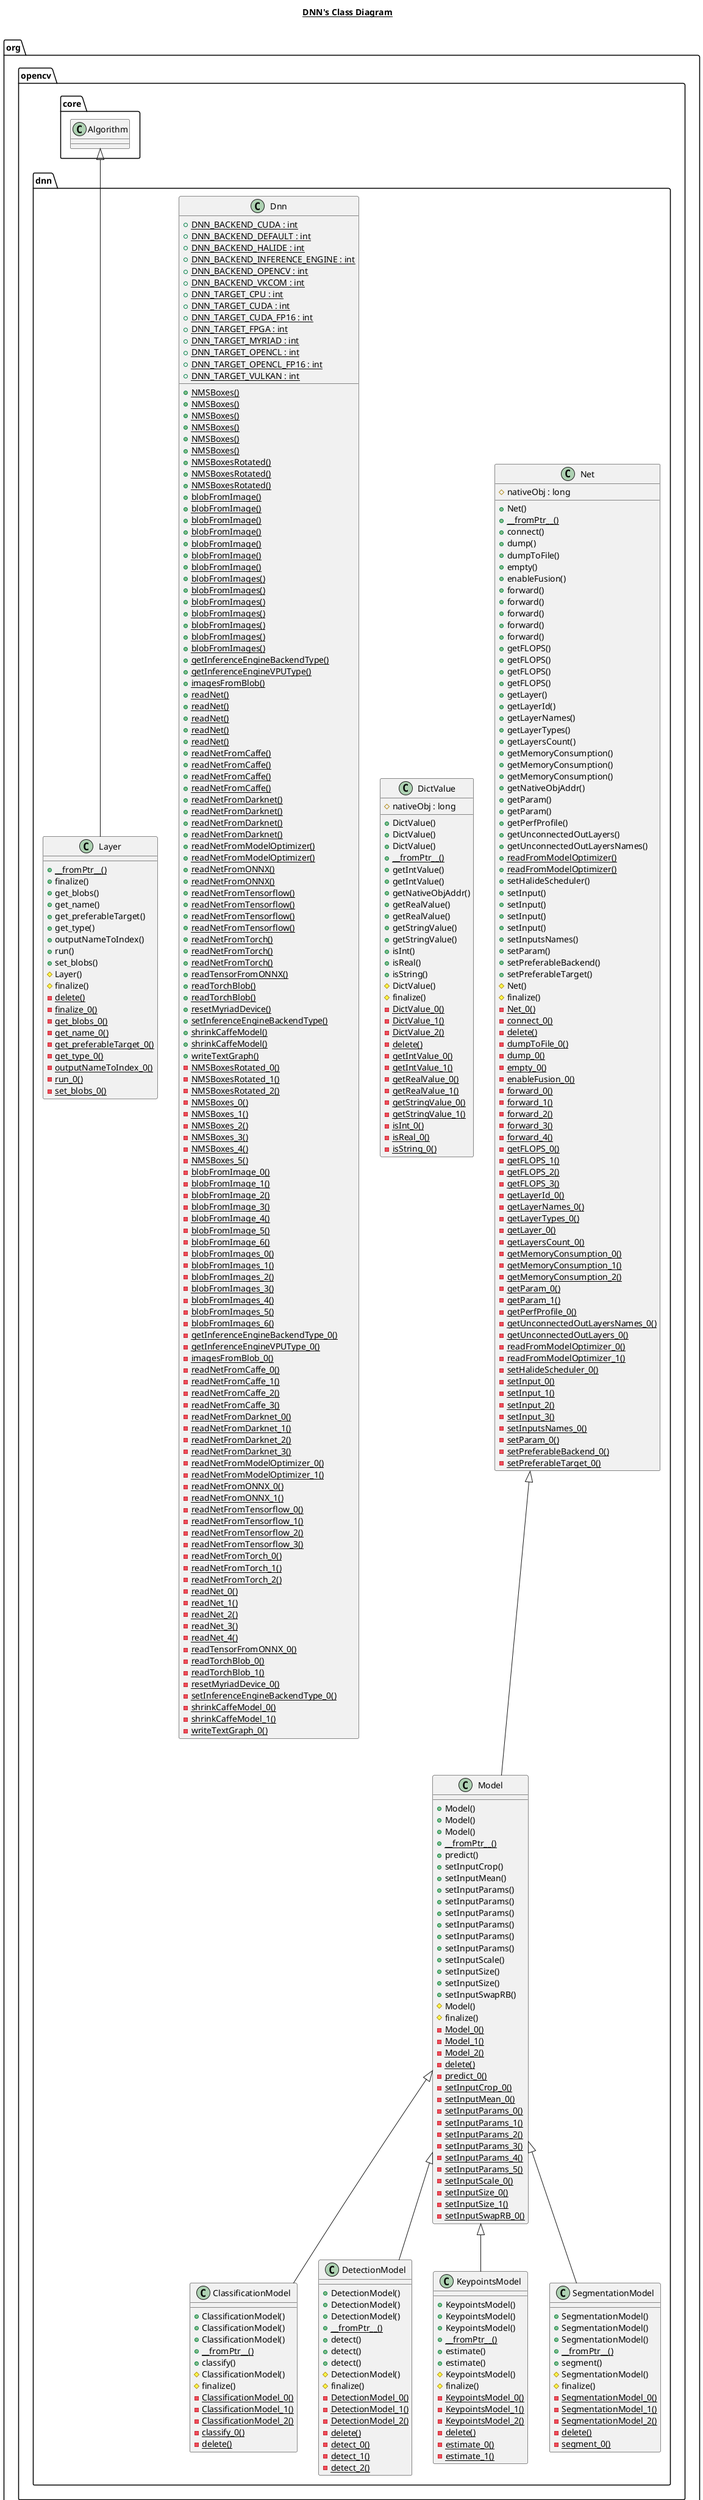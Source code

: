 @startuml

title __DNN's Class Diagram__\n

  namespace org.opencv {
    namespace dnn {
      class org.opencv.dnn.ClassificationModel {
          + ClassificationModel()
          + ClassificationModel()
          + ClassificationModel()
          {static} + __fromPtr__()
          + classify()
          # ClassificationModel()
          # finalize()
          {static} - ClassificationModel_0()
          {static} - ClassificationModel_1()
          {static} - ClassificationModel_2()
          {static} - classify_0()
          {static} - delete()
      }
    }
  }
  

  namespace org.opencv {
    namespace dnn {
      class org.opencv.dnn.DetectionModel {
          + DetectionModel()
          + DetectionModel()
          + DetectionModel()
          {static} + __fromPtr__()
          + detect()
          + detect()
          + detect()
          # DetectionModel()
          # finalize()
          {static} - DetectionModel_0()
          {static} - DetectionModel_1()
          {static} - DetectionModel_2()
          {static} - delete()
          {static} - detect_0()
          {static} - detect_1()
          {static} - detect_2()
      }
    }
  }
  

  namespace org.opencv {
    namespace dnn {
      class org.opencv.dnn.DictValue {
          # nativeObj : long
          + DictValue()
          + DictValue()
          + DictValue()
          {static} + __fromPtr__()
          + getIntValue()
          + getIntValue()
          + getNativeObjAddr()
          + getRealValue()
          + getRealValue()
          + getStringValue()
          + getStringValue()
          + isInt()
          + isReal()
          + isString()
          # DictValue()
          # finalize()
          {static} - DictValue_0()
          {static} - DictValue_1()
          {static} - DictValue_2()
          {static} - delete()
          {static} - getIntValue_0()
          {static} - getIntValue_1()
          {static} - getRealValue_0()
          {static} - getRealValue_1()
          {static} - getStringValue_0()
          {static} - getStringValue_1()
          {static} - isInt_0()
          {static} - isReal_0()
          {static} - isString_0()
      }
    }
  }
  

  namespace org.opencv {
    namespace dnn {
      class org.opencv.dnn.Dnn {
          {static} + DNN_BACKEND_CUDA : int
          {static} + DNN_BACKEND_DEFAULT : int
          {static} + DNN_BACKEND_HALIDE : int
          {static} + DNN_BACKEND_INFERENCE_ENGINE : int
          {static} + DNN_BACKEND_OPENCV : int
          {static} + DNN_BACKEND_VKCOM : int
          {static} + DNN_TARGET_CPU : int
          {static} + DNN_TARGET_CUDA : int
          {static} + DNN_TARGET_CUDA_FP16 : int
          {static} + DNN_TARGET_FPGA : int
          {static} + DNN_TARGET_MYRIAD : int
          {static} + DNN_TARGET_OPENCL : int
          {static} + DNN_TARGET_OPENCL_FP16 : int
          {static} + DNN_TARGET_VULKAN : int
          {static} + NMSBoxes()
          {static} + NMSBoxes()
          {static} + NMSBoxes()
          {static} + NMSBoxes()
          {static} + NMSBoxes()
          {static} + NMSBoxes()
          {static} + NMSBoxesRotated()
          {static} + NMSBoxesRotated()
          {static} + NMSBoxesRotated()
          {static} + blobFromImage()
          {static} + blobFromImage()
          {static} + blobFromImage()
          {static} + blobFromImage()
          {static} + blobFromImage()
          {static} + blobFromImage()
          {static} + blobFromImage()
          {static} + blobFromImages()
          {static} + blobFromImages()
          {static} + blobFromImages()
          {static} + blobFromImages()
          {static} + blobFromImages()
          {static} + blobFromImages()
          {static} + blobFromImages()
          {static} + getInferenceEngineBackendType()
          {static} + getInferenceEngineVPUType()
          {static} + imagesFromBlob()
          {static} + readNet()
          {static} + readNet()
          {static} + readNet()
          {static} + readNet()
          {static} + readNet()
          {static} + readNetFromCaffe()
          {static} + readNetFromCaffe()
          {static} + readNetFromCaffe()
          {static} + readNetFromCaffe()
          {static} + readNetFromDarknet()
          {static} + readNetFromDarknet()
          {static} + readNetFromDarknet()
          {static} + readNetFromDarknet()
          {static} + readNetFromModelOptimizer()
          {static} + readNetFromModelOptimizer()
          {static} + readNetFromONNX()
          {static} + readNetFromONNX()
          {static} + readNetFromTensorflow()
          {static} + readNetFromTensorflow()
          {static} + readNetFromTensorflow()
          {static} + readNetFromTensorflow()
          {static} + readNetFromTorch()
          {static} + readNetFromTorch()
          {static} + readNetFromTorch()
          {static} + readTensorFromONNX()
          {static} + readTorchBlob()
          {static} + readTorchBlob()
          {static} + resetMyriadDevice()
          {static} + setInferenceEngineBackendType()
          {static} + shrinkCaffeModel()
          {static} + shrinkCaffeModel()
          {static} + writeTextGraph()
          {static} - NMSBoxesRotated_0()
          {static} - NMSBoxesRotated_1()
          {static} - NMSBoxesRotated_2()
          {static} - NMSBoxes_0()
          {static} - NMSBoxes_1()
          {static} - NMSBoxes_2()
          {static} - NMSBoxes_3()
          {static} - NMSBoxes_4()
          {static} - NMSBoxes_5()
          {static} - blobFromImage_0()
          {static} - blobFromImage_1()
          {static} - blobFromImage_2()
          {static} - blobFromImage_3()
          {static} - blobFromImage_4()
          {static} - blobFromImage_5()
          {static} - blobFromImage_6()
          {static} - blobFromImages_0()
          {static} - blobFromImages_1()
          {static} - blobFromImages_2()
          {static} - blobFromImages_3()
          {static} - blobFromImages_4()
          {static} - blobFromImages_5()
          {static} - blobFromImages_6()
          {static} - getInferenceEngineBackendType_0()
          {static} - getInferenceEngineVPUType_0()
          {static} - imagesFromBlob_0()
          {static} - readNetFromCaffe_0()
          {static} - readNetFromCaffe_1()
          {static} - readNetFromCaffe_2()
          {static} - readNetFromCaffe_3()
          {static} - readNetFromDarknet_0()
          {static} - readNetFromDarknet_1()
          {static} - readNetFromDarknet_2()
          {static} - readNetFromDarknet_3()
          {static} - readNetFromModelOptimizer_0()
          {static} - readNetFromModelOptimizer_1()
          {static} - readNetFromONNX_0()
          {static} - readNetFromONNX_1()
          {static} - readNetFromTensorflow_0()
          {static} - readNetFromTensorflow_1()
          {static} - readNetFromTensorflow_2()
          {static} - readNetFromTensorflow_3()
          {static} - readNetFromTorch_0()
          {static} - readNetFromTorch_1()
          {static} - readNetFromTorch_2()
          {static} - readNet_0()
          {static} - readNet_1()
          {static} - readNet_2()
          {static} - readNet_3()
          {static} - readNet_4()
          {static} - readTensorFromONNX_0()
          {static} - readTorchBlob_0()
          {static} - readTorchBlob_1()
          {static} - resetMyriadDevice_0()
          {static} - setInferenceEngineBackendType_0()
          {static} - shrinkCaffeModel_0()
          {static} - shrinkCaffeModel_1()
          {static} - writeTextGraph_0()
      }
    }
  }
  

  namespace org.opencv {
    namespace dnn {
      class org.opencv.dnn.KeypointsModel {
          + KeypointsModel()
          + KeypointsModel()
          + KeypointsModel()
          {static} + __fromPtr__()
          + estimate()
          + estimate()
          # KeypointsModel()
          # finalize()
          {static} - KeypointsModel_0()
          {static} - KeypointsModel_1()
          {static} - KeypointsModel_2()
          {static} - delete()
          {static} - estimate_0()
          {static} - estimate_1()
      }
    }
  }
  

  namespace org.opencv {
    namespace dnn {
      class org.opencv.dnn.Layer {
          {static} + __fromPtr__()
          + finalize()
          + get_blobs()
          + get_name()
          + get_preferableTarget()
          + get_type()
          + outputNameToIndex()
          + run()
          + set_blobs()
          # Layer()
          # finalize()
          {static} - delete()
          {static} - finalize_0()
          {static} - get_blobs_0()
          {static} - get_name_0()
          {static} - get_preferableTarget_0()
          {static} - get_type_0()
          {static} - outputNameToIndex_0()
          {static} - run_0()
          {static} - set_blobs_0()
      }
    }
  }
  

  namespace org.opencv {
    namespace dnn {
      class org.opencv.dnn.Model {
          + Model()
          + Model()
          + Model()
          {static} + __fromPtr__()
          + predict()
          + setInputCrop()
          + setInputMean()
          + setInputParams()
          + setInputParams()
          + setInputParams()
          + setInputParams()
          + setInputParams()
          + setInputParams()
          + setInputScale()
          + setInputSize()
          + setInputSize()
          + setInputSwapRB()
          # Model()
          # finalize()
          {static} - Model_0()
          {static} - Model_1()
          {static} - Model_2()
          {static} - delete()
          {static} - predict_0()
          {static} - setInputCrop_0()
          {static} - setInputMean_0()
          {static} - setInputParams_0()
          {static} - setInputParams_1()
          {static} - setInputParams_2()
          {static} - setInputParams_3()
          {static} - setInputParams_4()
          {static} - setInputParams_5()
          {static} - setInputScale_0()
          {static} - setInputSize_0()
          {static} - setInputSize_1()
          {static} - setInputSwapRB_0()
      }
    }
  }
  

  namespace org.opencv {
    namespace dnn {
      class org.opencv.dnn.Net {
          # nativeObj : long
          + Net()
          {static} + __fromPtr__()
          + connect()
          + dump()
          + dumpToFile()
          + empty()
          + enableFusion()
          + forward()
          + forward()
          + forward()
          + forward()
          + forward()
          + getFLOPS()
          + getFLOPS()
          + getFLOPS()
          + getFLOPS()
          + getLayer()
          + getLayerId()
          + getLayerNames()
          + getLayerTypes()
          + getLayersCount()
          + getMemoryConsumption()
          + getMemoryConsumption()
          + getMemoryConsumption()
          + getNativeObjAddr()
          + getParam()
          + getParam()
          + getPerfProfile()
          + getUnconnectedOutLayers()
          + getUnconnectedOutLayersNames()
          {static} + readFromModelOptimizer()
          {static} + readFromModelOptimizer()
          + setHalideScheduler()
          + setInput()
          + setInput()
          + setInput()
          + setInput()
          + setInputsNames()
          + setParam()
          + setPreferableBackend()
          + setPreferableTarget()
          # Net()
          # finalize()
          {static} - Net_0()
          {static} - connect_0()
          {static} - delete()
          {static} - dumpToFile_0()
          {static} - dump_0()
          {static} - empty_0()
          {static} - enableFusion_0()
          {static} - forward_0()
          {static} - forward_1()
          {static} - forward_2()
          {static} - forward_3()
          {static} - forward_4()
          {static} - getFLOPS_0()
          {static} - getFLOPS_1()
          {static} - getFLOPS_2()
          {static} - getFLOPS_3()
          {static} - getLayerId_0()
          {static} - getLayerNames_0()
          {static} - getLayerTypes_0()
          {static} - getLayer_0()
          {static} - getLayersCount_0()
          {static} - getMemoryConsumption_0()
          {static} - getMemoryConsumption_1()
          {static} - getMemoryConsumption_2()
          {static} - getParam_0()
          {static} - getParam_1()
          {static} - getPerfProfile_0()
          {static} - getUnconnectedOutLayersNames_0()
          {static} - getUnconnectedOutLayers_0()
          {static} - readFromModelOptimizer_0()
          {static} - readFromModelOptimizer_1()
          {static} - setHalideScheduler_0()
          {static} - setInput_0()
          {static} - setInput_1()
          {static} - setInput_2()
          {static} - setInput_3()
          {static} - setInputsNames_0()
          {static} - setParam_0()
          {static} - setPreferableBackend_0()
          {static} - setPreferableTarget_0()
      }
    }
  }
  

  namespace org.opencv {
    namespace dnn {
      class org.opencv.dnn.SegmentationModel {
          + SegmentationModel()
          + SegmentationModel()
          + SegmentationModel()
          {static} + __fromPtr__()
          + segment()
          # SegmentationModel()
          # finalize()
          {static} - SegmentationModel_0()
          {static} - SegmentationModel_1()
          {static} - SegmentationModel_2()
          {static} - delete()
          {static} - segment_0()
      }
    }
  }
  

  org.opencv.dnn.ClassificationModel -up-|> org.opencv.dnn.Model
  org.opencv.dnn.DetectionModel -up-|> org.opencv.dnn.Model
  org.opencv.dnn.KeypointsModel -up-|> org.opencv.dnn.Model
  org.opencv.dnn.Layer -up-|> org.opencv.core.Algorithm
  org.opencv.dnn.Model -up-|> org.opencv.dnn.Net
  org.opencv.dnn.SegmentationModel -up-|> org.opencv.dnn.Model


right footer


PlantUML diagram generated by SketchIt! (https://bitbucket.org/pmesmeur/sketch.it)
For more information about this tool, please contact philippe.mesmeur@gmail.com
endfooter

@enduml
